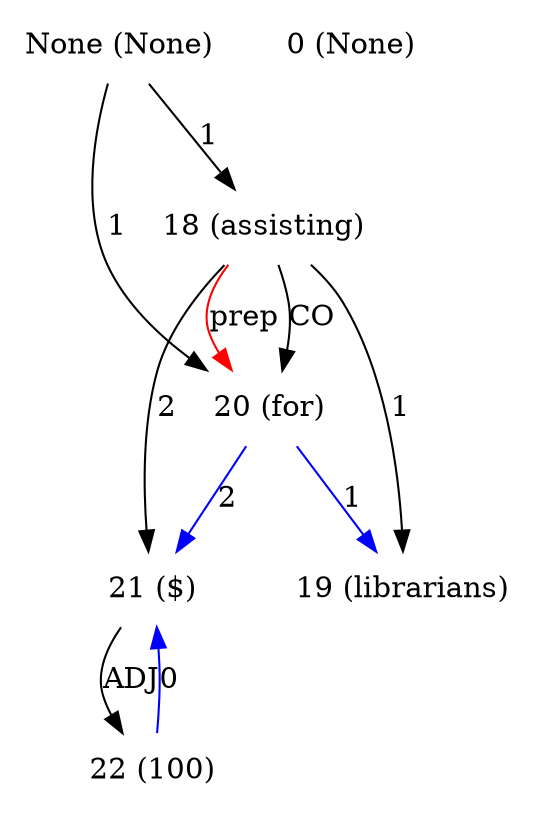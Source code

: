 digraph G{
edge [dir=forward]
node [shape=plaintext]

None [label="None (None)"]
None -> 18 [label="1"]
None -> 20 [label="1"]
0 [label="0 (None)"]
18 [label="18 (assisting)"]
18 -> 19 [label="1"]
18 -> 21 [label="2"]
18 -> 20 [label="CO"]
19 [label="19 (librarians)"]
20 [label="20 (for)"]
20 -> 19 [label="1", color="blue"]
20 -> 21 [label="2", color="blue"]
18 -> 20 [label="prep", color="red"]
21 [label="21 ($)"]
21 -> 22 [label="ADJ"]
22 [label="22 (100)"]
22 -> 21 [label="0", color="blue"]
}
